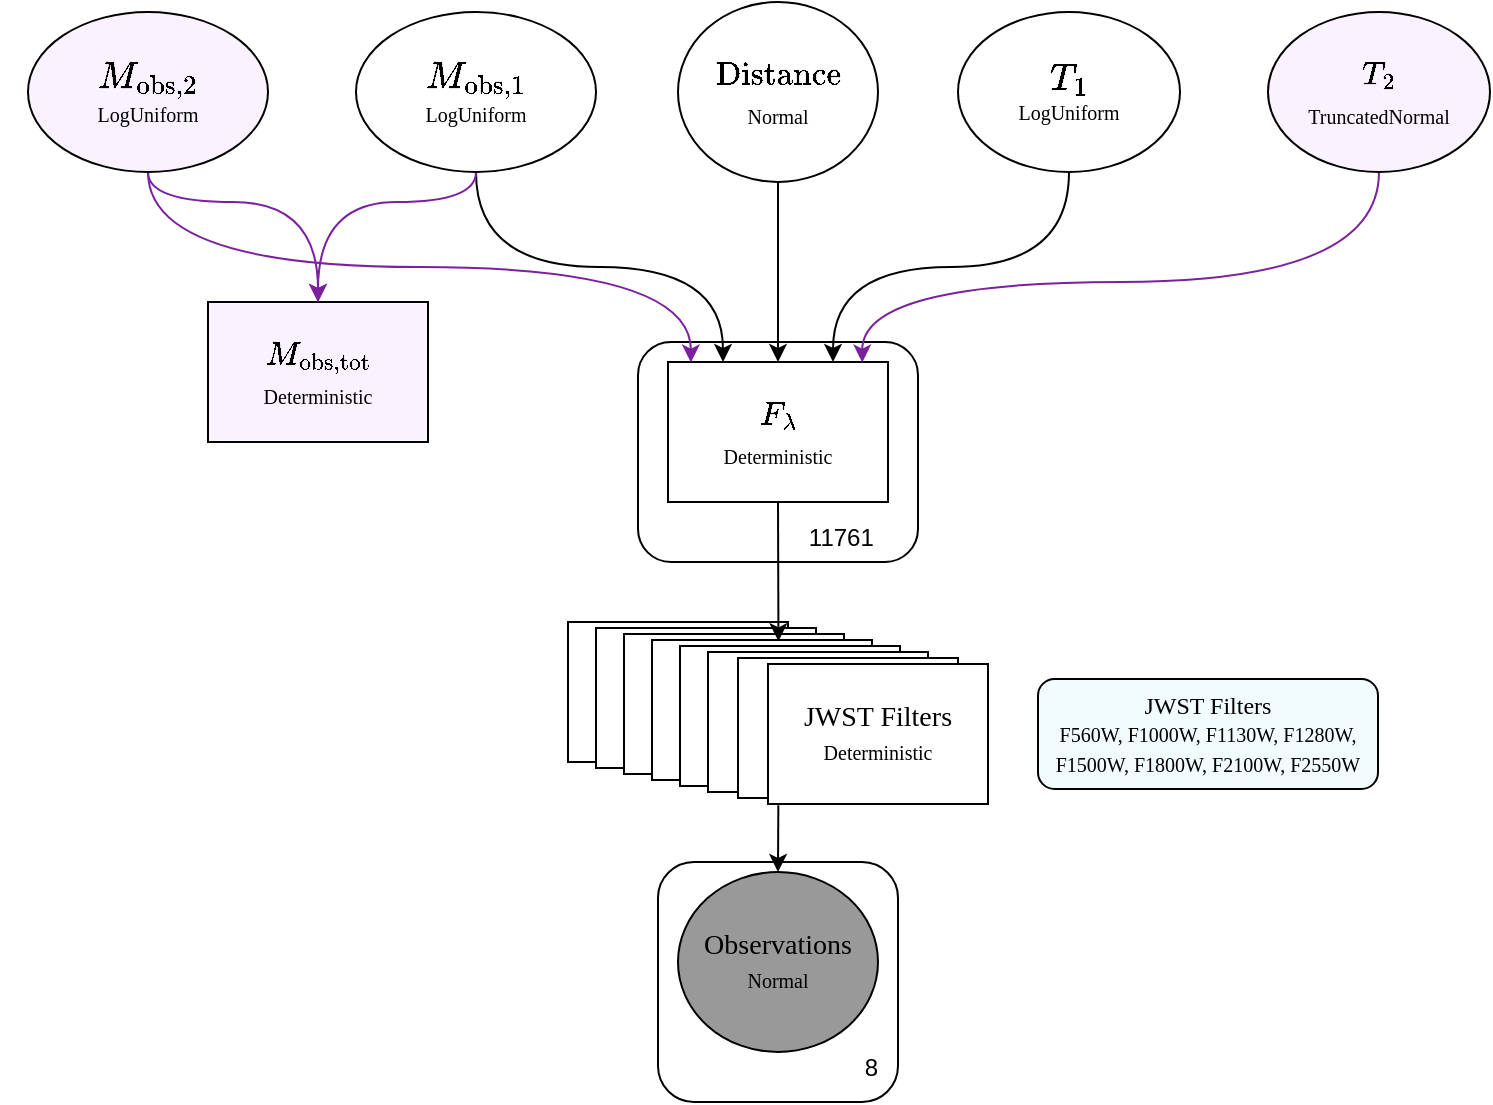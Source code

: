 <mxfile version="20.8.23"><diagram name="Page-1" id="M0526OCD7tvUKMNhQtrB"><mxGraphModel dx="857" dy="589" grid="1" gridSize="10" guides="1" tooltips="1" connect="1" arrows="1" fold="1" page="1" pageScale="1" pageWidth="850" pageHeight="1100" math="1" shadow="0"><root><mxCell id="0"/><mxCell id="1" parent="0"/><mxCell id="wkeJNHdrI1YyhsD1_MWi-8" value="&lt;font style=&quot;font-size: 16px;&quot; face=&quot;Times New Roman&quot;&gt;\(\textrm{Distance}\)&lt;br&gt;&lt;font style=&quot;font-size: 10px;&quot;&gt;Normal&lt;/font&gt;&lt;/font&gt;" style="ellipse;whiteSpace=wrap;html=1;rounded=1;" vertex="1" parent="1"><mxGeometry x="375" y="110" width="100" height="90" as="geometry"/></mxCell><mxCell id="wkeJNHdrI1YyhsD1_MWi-14" value="&lt;br&gt;&lt;br&gt;&lt;br&gt;&lt;br&gt;&lt;br&gt;&lt;br&gt;&amp;nbsp; &amp;nbsp; &amp;nbsp; &amp;nbsp; &amp;nbsp; &amp;nbsp; &amp;nbsp; &amp;nbsp; &amp;nbsp; &amp;nbsp;11761" style="rounded=1;whiteSpace=wrap;html=1;" vertex="1" parent="1"><mxGeometry x="355" y="280" width="140" height="110" as="geometry"/></mxCell><mxCell id="wkeJNHdrI1YyhsD1_MWi-13" value="&lt;font style=&quot;font-size: 16px;&quot; face=&quot;Times New Roman&quot;&gt;\(F_\lambda\)&lt;br&gt;&lt;font style=&quot;font-size: 10px;&quot;&gt;Deterministic&lt;/font&gt;&lt;/font&gt;" style="rounded=0;whiteSpace=wrap;html=1;" vertex="1" parent="1"><mxGeometry x="370" y="290" width="110" height="70" as="geometry"/></mxCell><mxCell id="wkeJNHdrI1YyhsD1_MWi-18" style="edgeStyle=orthogonalEdgeStyle;curved=1;orthogonalLoop=1;jettySize=auto;html=1;entryX=0.5;entryY=0;entryDx=0;entryDy=0;" edge="1" parent="1" source="wkeJNHdrI1YyhsD1_MWi-8" target="wkeJNHdrI1YyhsD1_MWi-13"><mxGeometry relative="1" as="geometry"/></mxCell><mxCell id="wkeJNHdrI1YyhsD1_MWi-20" value="JWST_f_0&lt;br&gt;~&lt;br&gt;Deterministic" style="rounded=0;whiteSpace=wrap;html=1;" vertex="1" parent="1"><mxGeometry x="320" y="420" width="110" height="70" as="geometry"/></mxCell><mxCell id="wkeJNHdrI1YyhsD1_MWi-21" value="JWST_f_0&lt;br&gt;~&lt;br&gt;Deterministic" style="rounded=0;whiteSpace=wrap;html=1;" vertex="1" parent="1"><mxGeometry x="334" y="423" width="110" height="70" as="geometry"/></mxCell><mxCell id="wkeJNHdrI1YyhsD1_MWi-22" value="JWST_f_0&lt;br&gt;~&lt;br&gt;Deterministic" style="rounded=0;whiteSpace=wrap;html=1;" vertex="1" parent="1"><mxGeometry x="348" y="426" width="110" height="70" as="geometry"/></mxCell><mxCell id="wkeJNHdrI1YyhsD1_MWi-23" value="JWST_f_0&lt;br&gt;~&lt;br&gt;Deterministic" style="rounded=0;whiteSpace=wrap;html=1;" vertex="1" parent="1"><mxGeometry x="362" y="429" width="110" height="70" as="geometry"/></mxCell><mxCell id="wkeJNHdrI1YyhsD1_MWi-24" value="JWST_f_0&lt;br&gt;~&lt;br&gt;Deterministic" style="rounded=0;whiteSpace=wrap;html=1;" vertex="1" parent="1"><mxGeometry x="376" y="432" width="110" height="70" as="geometry"/></mxCell><mxCell id="wkeJNHdrI1YyhsD1_MWi-25" value="JWST_f_0&lt;br&gt;~&lt;br&gt;Deterministic" style="rounded=0;whiteSpace=wrap;html=1;" vertex="1" parent="1"><mxGeometry x="390" y="435" width="110" height="70" as="geometry"/></mxCell><mxCell id="wkeJNHdrI1YyhsD1_MWi-26" value="JWST_f_0&lt;br&gt;~&lt;br&gt;Deterministic" style="rounded=0;whiteSpace=wrap;html=1;" vertex="1" parent="1"><mxGeometry x="405" y="438" width="110" height="70" as="geometry"/></mxCell><mxCell id="wkeJNHdrI1YyhsD1_MWi-27" value="&lt;font style=&quot;font-size: 14px;&quot; face=&quot;Times New Roman&quot;&gt;&lt;font style=&quot;font-size: 14px;&quot;&gt;JWST Filters&lt;/font&gt;&lt;br&gt;&lt;font style=&quot;font-size: 10px;&quot;&gt;Deterministic&lt;/font&gt;&lt;/font&gt;" style="rounded=0;whiteSpace=wrap;html=1;" vertex="1" parent="1"><mxGeometry x="420" y="441" width="110" height="70" as="geometry"/></mxCell><mxCell id="wkeJNHdrI1YyhsD1_MWi-29" style="edgeStyle=orthogonalEdgeStyle;curved=1;orthogonalLoop=1;jettySize=auto;html=1;exitX=0.5;exitY=1;exitDx=0;exitDy=0;entryX=0.575;entryY=0.009;entryDx=0;entryDy=0;entryPerimeter=0;fontSize=9;" edge="1" parent="1" source="wkeJNHdrI1YyhsD1_MWi-13" target="wkeJNHdrI1YyhsD1_MWi-23"><mxGeometry relative="1" as="geometry"/></mxCell><mxCell id="wkeJNHdrI1YyhsD1_MWi-30" value="&lt;br&gt;&lt;br&gt;&lt;br&gt;&lt;br&gt;&lt;br&gt;&lt;br&gt;&amp;nbsp; &amp;nbsp; &amp;nbsp; &amp;nbsp; &amp;nbsp; &amp;nbsp; &amp;nbsp; &amp;nbsp; &amp;nbsp; &amp;nbsp; &amp;nbsp; &amp;nbsp; &amp;nbsp; &amp;nbsp; 8" style="rounded=1;whiteSpace=wrap;html=1;" vertex="1" parent="1"><mxGeometry x="365" y="540" width="120" height="120" as="geometry"/></mxCell><mxCell id="wkeJNHdrI1YyhsD1_MWi-36" style="edgeStyle=orthogonalEdgeStyle;curved=1;orthogonalLoop=1;jettySize=auto;html=1;exitX=0.047;exitY=1.009;exitDx=0;exitDy=0;entryX=0.5;entryY=0;entryDx=0;entryDy=0;fontSize=9;exitPerimeter=0;" edge="1" parent="1" source="wkeJNHdrI1YyhsD1_MWi-27" target="wkeJNHdrI1YyhsD1_MWi-32"><mxGeometry relative="1" as="geometry"/></mxCell><mxCell id="wkeJNHdrI1YyhsD1_MWi-32" value="&lt;font style=&quot;font-size: 14px;&quot; face=&quot;Times New Roman&quot; color=&quot;#000000&quot;&gt;Observations&lt;br&gt;&lt;font style=&quot;font-size: 10px;&quot;&gt;Normal&lt;/font&gt;&lt;/font&gt;" style="ellipse;whiteSpace=wrap;html=1;rounded=1;fillColor=#999999;fontColor=#333333;strokeColor=#000000;" vertex="1" parent="1"><mxGeometry x="375" y="545" width="100" height="90" as="geometry"/></mxCell><mxCell id="wkeJNHdrI1YyhsD1_MWi-38" value="JWST Filters&lt;br&gt;&lt;font style=&quot;font-size: 10px;&quot;&gt;F560W, F1000W, F1130W, F1280W, F1500W, F1800W, F2100W, F2550W&lt;/font&gt;" style="text;html=1;align=center;verticalAlign=middle;whiteSpace=wrap;rounded=1;fontSize=12;fontFamily=Times New Roman;fillColor=#F2FCFF;strokeColor=default;" vertex="1" parent="1"><mxGeometry x="555" y="448.5" width="170" height="55" as="geometry"/></mxCell><mxCell id="wkeJNHdrI1YyhsD1_MWi-42" value="&lt;font style=&quot;font-size: 16px;&quot; face=&quot;Times New Roman&quot;&gt;\(M_{\textrm{obs,tot}}\)&lt;br style=&quot;border-color: var(--border-color);&quot;&gt;&lt;/font&gt;&lt;font face=&quot;Times New Roman&quot; style=&quot;font-size: 10px;&quot;&gt;Deterministic&lt;/font&gt;&lt;font style=&quot;font-size: 16px;&quot; face=&quot;Times New Roman&quot;&gt;&lt;br&gt;&lt;/font&gt;" style="rounded=0;whiteSpace=wrap;html=1;fillColor=#FAF2FF;strokeColor=#000000;" vertex="1" parent="1"><mxGeometry x="140" y="260" width="110" height="70" as="geometry"/></mxCell><mxCell id="wkeJNHdrI1YyhsD1_MWi-65" style="edgeStyle=orthogonalEdgeStyle;curved=1;orthogonalLoop=1;jettySize=auto;html=1;exitX=0.5;exitY=1;exitDx=0;exitDy=0;entryX=0.883;entryY=0.004;entryDx=0;entryDy=0;entryPerimeter=0;strokeColor=#7b219f;fontFamily=Times New Roman;fontSize=10;fontColor=#000000;" edge="1" parent="1" source="wkeJNHdrI1YyhsD1_MWi-51" target="wkeJNHdrI1YyhsD1_MWi-13"><mxGeometry relative="1" as="geometry"><Array as="points"><mxPoint x="725" y="250"/><mxPoint x="467" y="250"/></Array></mxGeometry></mxCell><mxCell id="wkeJNHdrI1YyhsD1_MWi-51" value="&lt;font style=&quot;font-size: 16px;&quot; face=&quot;Times New Roman&quot;&gt;\(T_2\)&lt;br style=&quot;border-color: var(--border-color);&quot;&gt;&lt;font style=&quot;font-size: 10px;&quot;&gt;TruncatedNormal&lt;/font&gt;&lt;/font&gt;" style="ellipse;whiteSpace=wrap;html=1;rounded=1;fillColor=#FAF2FF;" vertex="1" parent="1"><mxGeometry x="670" y="115" width="111" height="80" as="geometry"/></mxCell><mxCell id="wkeJNHdrI1YyhsD1_MWi-67" style="edgeStyle=orthogonalEdgeStyle;curved=1;orthogonalLoop=1;jettySize=auto;html=1;exitX=0.5;exitY=1;exitDx=0;exitDy=0;entryX=0.104;entryY=0.004;entryDx=0;entryDy=0;entryPerimeter=0;strokeColor=#7b219f;fontFamily=Times New Roman;fontSize=10;fontColor=#000000;" edge="1" parent="1" source="wkeJNHdrI1YyhsD1_MWi-53" target="wkeJNHdrI1YyhsD1_MWi-13"><mxGeometry relative="1" as="geometry"/></mxCell><mxCell id="wkeJNHdrI1YyhsD1_MWi-68" style="rounded=0;orthogonalLoop=1;jettySize=auto;html=1;exitX=0.5;exitY=1;exitDx=0;exitDy=0;entryX=0.5;entryY=0;entryDx=0;entryDy=0;strokeColor=#7b219f;fontFamily=Times New Roman;fontSize=16;fontColor=#000000;edgeStyle=orthogonalEdgeStyle;curved=1;" edge="1" parent="1" source="wkeJNHdrI1YyhsD1_MWi-53" target="wkeJNHdrI1YyhsD1_MWi-42"><mxGeometry relative="1" as="geometry"><Array as="points"><mxPoint x="110" y="210"/><mxPoint x="195" y="210"/></Array></mxGeometry></mxCell><mxCell id="wkeJNHdrI1YyhsD1_MWi-53" value="&lt;font style=&quot;font-size: 16px;&quot;&gt;\(M_{\textrm{obs},2}\)&lt;br style=&quot;border-color: var(--border-color); font-family: &amp;quot;Times New Roman&amp;quot;;&quot;&gt;&lt;/font&gt;&lt;font style=&quot;border-color: var(--border-color); font-family: &amp;quot;Times New Roman&amp;quot;; font-size: 10px;&quot;&gt;LogUniform&lt;/font&gt;" style="ellipse;whiteSpace=wrap;html=1;rounded=1;fillColor=#FAF2FF;" vertex="1" parent="1"><mxGeometry x="50" y="115" width="120" height="80" as="geometry"/></mxCell><mxCell id="wkeJNHdrI1YyhsD1_MWi-66" style="edgeStyle=orthogonalEdgeStyle;curved=1;orthogonalLoop=1;jettySize=auto;html=1;exitX=0.5;exitY=1;exitDx=0;exitDy=0;entryX=0.25;entryY=0;entryDx=0;entryDy=0;strokeColor=#000000;fontFamily=Times New Roman;fontSize=10;fontColor=#000000;" edge="1" parent="1" source="wkeJNHdrI1YyhsD1_MWi-54" target="wkeJNHdrI1YyhsD1_MWi-13"><mxGeometry relative="1" as="geometry"/></mxCell><mxCell id="wkeJNHdrI1YyhsD1_MWi-69" style="edgeStyle=orthogonalEdgeStyle;rounded=0;orthogonalLoop=1;jettySize=auto;html=1;exitX=0.5;exitY=1;exitDx=0;exitDy=0;entryX=0.5;entryY=0;entryDx=0;entryDy=0;strokeColor=#7b219f;fontFamily=Times New Roman;fontSize=16;fontColor=#000000;curved=1;" edge="1" parent="1" source="wkeJNHdrI1YyhsD1_MWi-54" target="wkeJNHdrI1YyhsD1_MWi-42"><mxGeometry relative="1" as="geometry"><Array as="points"><mxPoint x="274" y="210"/><mxPoint x="195" y="210"/></Array></mxGeometry></mxCell><mxCell id="wkeJNHdrI1YyhsD1_MWi-54" value="&lt;font style=&quot;font-size: 16px;&quot;&gt;\(M_{\textrm{obs},1}\)&lt;br style=&quot;border-color: var(--border-color); font-family: &amp;quot;Times New Roman&amp;quot;;&quot;&gt;&lt;/font&gt;&lt;font style=&quot;border-color: var(--border-color); font-family: &amp;quot;Times New Roman&amp;quot;; font-size: 10px;&quot;&gt;LogUniform&lt;br&gt;&lt;/font&gt;" style="ellipse;whiteSpace=wrap;html=1;rounded=1;" vertex="1" parent="1"><mxGeometry x="214" y="115" width="120" height="80" as="geometry"/></mxCell><mxCell id="wkeJNHdrI1YyhsD1_MWi-63" style="edgeStyle=orthogonalEdgeStyle;curved=1;orthogonalLoop=1;jettySize=auto;html=1;exitX=0.5;exitY=1;exitDx=0;exitDy=0;entryX=0.75;entryY=0;entryDx=0;entryDy=0;strokeColor=#000000;fontFamily=Times New Roman;fontSize=10;fontColor=#000000;" edge="1" parent="1" source="wkeJNHdrI1YyhsD1_MWi-55" target="wkeJNHdrI1YyhsD1_MWi-13"><mxGeometry relative="1" as="geometry"/></mxCell><mxCell id="wkeJNHdrI1YyhsD1_MWi-55" value="&lt;font style=&quot;font-size: 16px;&quot;&gt;\(T_1\)&lt;br style=&quot;border-color: var(--border-color); font-family: &amp;quot;Times New Roman&amp;quot;;&quot;&gt;&lt;/font&gt;&lt;font style=&quot;border-color: var(--border-color); font-family: &amp;quot;Times New Roman&amp;quot;; font-size: 10px;&quot;&gt;LogUniform&lt;/font&gt;" style="ellipse;whiteSpace=wrap;html=1;rounded=1;" vertex="1" parent="1"><mxGeometry x="515" y="115" width="111" height="80" as="geometry"/></mxCell></root></mxGraphModel></diagram></mxfile>
